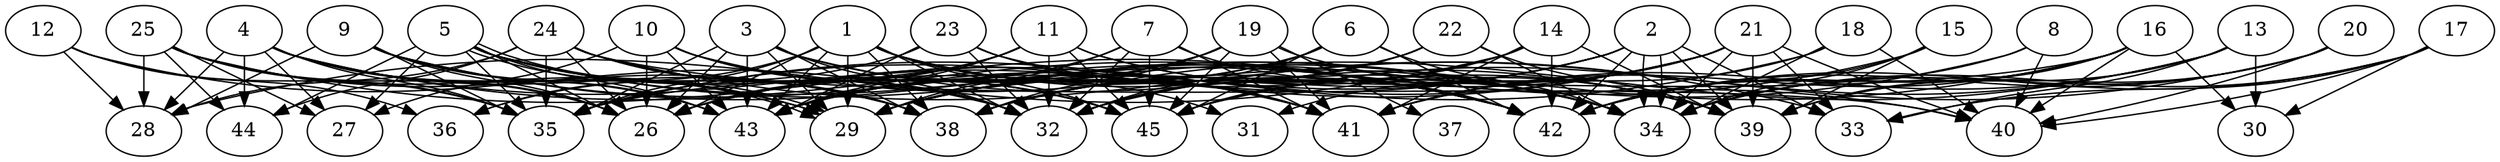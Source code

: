 // DAG automatically generated by daggen at Thu Oct  3 14:07:24 2019
// ./daggen --dot -n 45 --ccr 0.3 --fat 0.9 --regular 0.7 --density 0.7 --mindata 5242880 --maxdata 52428800 
digraph G {
  1 [size="76482560", alpha="0.04", expect_size="22944768"] 
  1 -> 26 [size ="22944768"]
  1 -> 29 [size ="22944768"]
  1 -> 31 [size ="22944768"]
  1 -> 32 [size ="22944768"]
  1 -> 34 [size ="22944768"]
  1 -> 35 [size ="22944768"]
  1 -> 36 [size ="22944768"]
  1 -> 38 [size ="22944768"]
  1 -> 41 [size ="22944768"]
  1 -> 42 [size ="22944768"]
  1 -> 43 [size ="22944768"]
  1 -> 45 [size ="22944768"]
  2 [size="91453440", alpha="0.16", expect_size="27436032"] 
  2 -> 26 [size ="27436032"]
  2 -> 29 [size ="27436032"]
  2 -> 33 [size ="27436032"]
  2 -> 34 [size ="27436032"]
  2 -> 34 [size ="27436032"]
  2 -> 38 [size ="27436032"]
  2 -> 39 [size ="27436032"]
  2 -> 42 [size ="27436032"]
  2 -> 43 [size ="27436032"]
  3 [size="121118720", alpha="0.15", expect_size="36335616"] 
  3 -> 26 [size ="36335616"]
  3 -> 29 [size ="36335616"]
  3 -> 32 [size ="36335616"]
  3 -> 35 [size ="36335616"]
  3 -> 38 [size ="36335616"]
  3 -> 39 [size ="36335616"]
  3 -> 41 [size ="36335616"]
  3 -> 43 [size ="36335616"]
  4 [size="91630933", alpha="0.06", expect_size="27489280"] 
  4 -> 26 [size ="27489280"]
  4 -> 27 [size ="27489280"]
  4 -> 28 [size ="27489280"]
  4 -> 29 [size ="27489280"]
  4 -> 35 [size ="27489280"]
  4 -> 38 [size ="27489280"]
  4 -> 41 [size ="27489280"]
  4 -> 42 [size ="27489280"]
  4 -> 43 [size ="27489280"]
  4 -> 44 [size ="27489280"]
  5 [size="30661973", alpha="0.13", expect_size="9198592"] 
  5 -> 26 [size ="9198592"]
  5 -> 27 [size ="9198592"]
  5 -> 29 [size ="9198592"]
  5 -> 29 [size ="9198592"]
  5 -> 34 [size ="9198592"]
  5 -> 35 [size ="9198592"]
  5 -> 38 [size ="9198592"]
  5 -> 42 [size ="9198592"]
  5 -> 43 [size ="9198592"]
  5 -> 44 [size ="9198592"]
  5 -> 45 [size ="9198592"]
  6 [size="123951787", alpha="0.19", expect_size="37185536"] 
  6 -> 29 [size ="37185536"]
  6 -> 32 [size ="37185536"]
  6 -> 34 [size ="37185536"]
  6 -> 42 [size ="37185536"]
  6 -> 43 [size ="37185536"]
  6 -> 45 [size ="37185536"]
  7 [size="102215680", alpha="0.17", expect_size="30664704"] 
  7 -> 29 [size ="30664704"]
  7 -> 32 [size ="30664704"]
  7 -> 41 [size ="30664704"]
  7 -> 42 [size ="30664704"]
  7 -> 43 [size ="30664704"]
  7 -> 45 [size ="30664704"]
  8 [size="143967573", alpha="0.16", expect_size="43190272"] 
  8 -> 29 [size ="43190272"]
  8 -> 40 [size ="43190272"]
  8 -> 42 [size ="43190272"]
  9 [size="100744533", alpha="0.07", expect_size="30223360"] 
  9 -> 26 [size ="30223360"]
  9 -> 28 [size ="30223360"]
  9 -> 29 [size ="30223360"]
  9 -> 34 [size ="30223360"]
  9 -> 35 [size ="30223360"]
  9 -> 42 [size ="30223360"]
  9 -> 43 [size ="30223360"]
  10 [size="121152853", alpha="0.13", expect_size="36345856"] 
  10 -> 26 [size ="36345856"]
  10 -> 27 [size ="36345856"]
  10 -> 32 [size ="36345856"]
  10 -> 34 [size ="36345856"]
  10 -> 43 [size ="36345856"]
  10 -> 45 [size ="36345856"]
  11 [size="82333013", alpha="0.12", expect_size="24699904"] 
  11 -> 26 [size ="24699904"]
  11 -> 32 [size ="24699904"]
  11 -> 34 [size ="24699904"]
  11 -> 35 [size ="24699904"]
  11 -> 39 [size ="24699904"]
  11 -> 43 [size ="24699904"]
  11 -> 45 [size ="24699904"]
  12 [size="112537600", alpha="0.06", expect_size="33761280"] 
  12 -> 28 [size ="33761280"]
  12 -> 32 [size ="33761280"]
  12 -> 35 [size ="33761280"]
  12 -> 36 [size ="33761280"]
  13 [size="82718720", alpha="0.11", expect_size="24815616"] 
  13 -> 30 [size ="24815616"]
  13 -> 33 [size ="24815616"]
  13 -> 38 [size ="24815616"]
  13 -> 39 [size ="24815616"]
  13 -> 41 [size ="24815616"]
  13 -> 45 [size ="24815616"]
  14 [size="43939840", alpha="0.00", expect_size="13181952"] 
  14 -> 28 [size ="13181952"]
  14 -> 32 [size ="13181952"]
  14 -> 39 [size ="13181952"]
  14 -> 41 [size ="13181952"]
  14 -> 42 [size ="13181952"]
  14 -> 45 [size ="13181952"]
  15 [size="92689067", alpha="0.18", expect_size="27806720"] 
  15 -> 29 [size ="27806720"]
  15 -> 34 [size ="27806720"]
  15 -> 39 [size ="27806720"]
  15 -> 42 [size ="27806720"]
  16 [size="40352427", alpha="0.11", expect_size="12105728"] 
  16 -> 29 [size ="12105728"]
  16 -> 30 [size ="12105728"]
  16 -> 34 [size ="12105728"]
  16 -> 35 [size ="12105728"]
  16 -> 39 [size ="12105728"]
  16 -> 40 [size ="12105728"]
  16 -> 41 [size ="12105728"]
  16 -> 42 [size ="12105728"]
  17 [size="28566187", alpha="0.05", expect_size="8569856"] 
  17 -> 30 [size ="8569856"]
  17 -> 33 [size ="8569856"]
  17 -> 34 [size ="8569856"]
  17 -> 40 [size ="8569856"]
  17 -> 42 [size ="8569856"]
  18 [size="161778347", alpha="0.01", expect_size="48533504"] 
  18 -> 34 [size ="48533504"]
  18 -> 35 [size ="48533504"]
  18 -> 40 [size ="48533504"]
  18 -> 41 [size ="48533504"]
  19 [size="126999893", alpha="0.13", expect_size="38099968"] 
  19 -> 26 [size ="38099968"]
  19 -> 37 [size ="38099968"]
  19 -> 38 [size ="38099968"]
  19 -> 40 [size ="38099968"]
  19 -> 41 [size ="38099968"]
  19 -> 43 [size ="38099968"]
  19 -> 45 [size ="38099968"]
  20 [size="27610453", alpha="0.09", expect_size="8283136"] 
  20 -> 32 [size ="8283136"]
  20 -> 34 [size ="8283136"]
  20 -> 39 [size ="8283136"]
  20 -> 40 [size ="8283136"]
  20 -> 42 [size ="8283136"]
  21 [size="126467413", alpha="0.12", expect_size="37940224"] 
  21 -> 26 [size ="37940224"]
  21 -> 31 [size ="37940224"]
  21 -> 33 [size ="37940224"]
  21 -> 34 [size ="37940224"]
  21 -> 35 [size ="37940224"]
  21 -> 38 [size ="37940224"]
  21 -> 39 [size ="37940224"]
  21 -> 40 [size ="37940224"]
  21 -> 45 [size ="37940224"]
  22 [size="62549333", alpha="0.05", expect_size="18764800"] 
  22 -> 32 [size ="18764800"]
  22 -> 34 [size ="18764800"]
  22 -> 38 [size ="18764800"]
  22 -> 39 [size ="18764800"]
  22 -> 43 [size ="18764800"]
  23 [size="108294827", alpha="0.11", expect_size="32488448"] 
  23 -> 32 [size ="32488448"]
  23 -> 36 [size ="32488448"]
  23 -> 39 [size ="32488448"]
  23 -> 41 [size ="32488448"]
  23 -> 43 [size ="32488448"]
  24 [size="34853547", alpha="0.06", expect_size="10456064"] 
  24 -> 26 [size ="10456064"]
  24 -> 28 [size ="10456064"]
  24 -> 32 [size ="10456064"]
  24 -> 33 [size ="10456064"]
  24 -> 35 [size ="10456064"]
  24 -> 38 [size ="10456064"]
  24 -> 40 [size ="10456064"]
  24 -> 44 [size ="10456064"]
  24 -> 45 [size ="10456064"]
  25 [size="35938987", alpha="0.03", expect_size="10781696"] 
  25 -> 26 [size ="10781696"]
  25 -> 27 [size ="10781696"]
  25 -> 28 [size ="10781696"]
  25 -> 29 [size ="10781696"]
  25 -> 35 [size ="10781696"]
  25 -> 38 [size ="10781696"]
  25 -> 42 [size ="10781696"]
  25 -> 44 [size ="10781696"]
  26 [size="22213973", alpha="0.13", expect_size="6664192"] 
  27 [size="104932693", alpha="0.15", expect_size="31479808"] 
  28 [size="142721707", alpha="0.12", expect_size="42816512"] 
  29 [size="149671253", alpha="0.20", expect_size="44901376"] 
  30 [size="96989867", alpha="0.01", expect_size="29096960"] 
  31 [size="168024747", alpha="0.10", expect_size="50407424"] 
  32 [size="107205973", alpha="0.12", expect_size="32161792"] 
  33 [size="145803947", alpha="0.01", expect_size="43741184"] 
  34 [size="72884907", alpha="0.15", expect_size="21865472"] 
  35 [size="119900160", alpha="0.17", expect_size="35970048"] 
  36 [size="142742187", alpha="0.03", expect_size="42822656"] 
  37 [size="90606933", alpha="0.10", expect_size="27182080"] 
  38 [size="48237227", alpha="0.15", expect_size="14471168"] 
  39 [size="142120960", alpha="0.14", expect_size="42636288"] 
  40 [size="140957013", alpha="0.15", expect_size="42287104"] 
  41 [size="148425387", alpha="0.09", expect_size="44527616"] 
  42 [size="72096427", alpha="0.09", expect_size="21628928"] 
  43 [size="164321280", alpha="0.01", expect_size="49296384"] 
  44 [size="18486613", alpha="0.15", expect_size="5545984"] 
  45 [size="132918613", alpha="0.11", expect_size="39875584"] 
}

